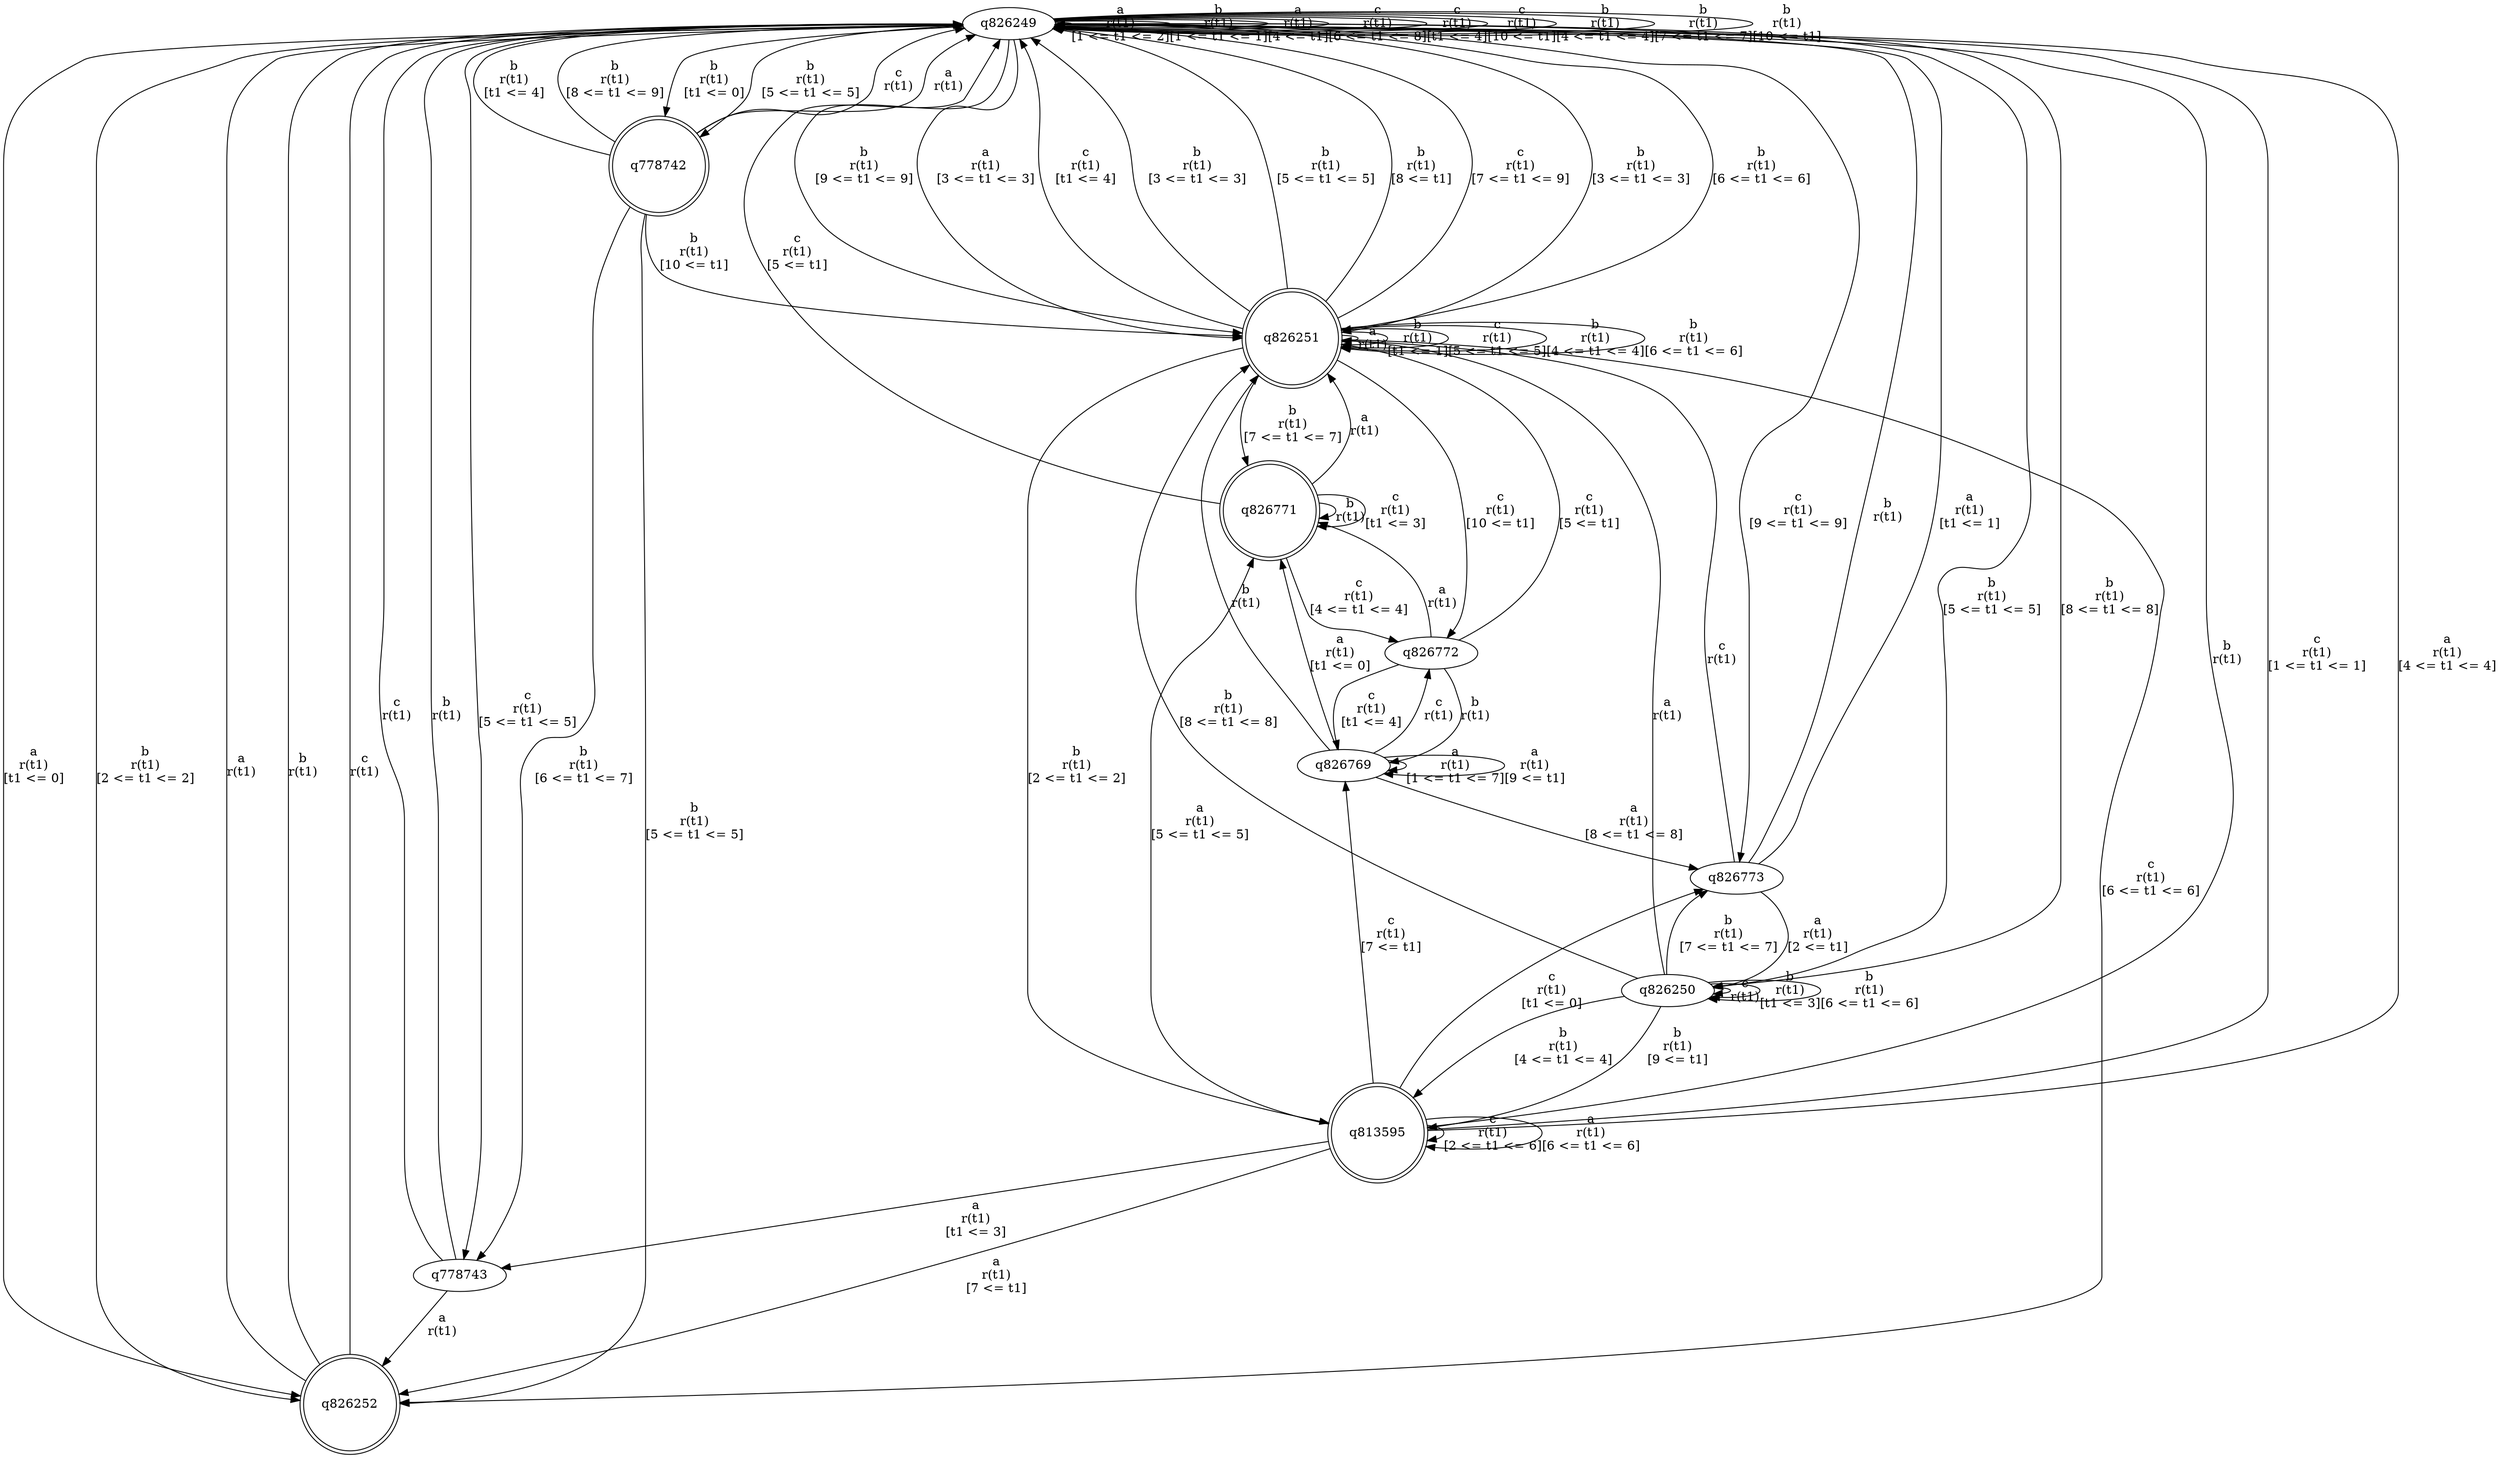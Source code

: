 digraph "tests_1/test83/solution101/solution_verwer" {
	q826249[label=q826249]
	q826252[label=q826252 shape=doublecircle]
	q778742[label=q778742 shape=doublecircle]
	q778743[label=q778743]
	q826251[label=q826251 shape=doublecircle]
	q813595[label=q813595 shape=doublecircle]
	q826773[label=q826773]
	q826250[label=q826250]
	q826769[label=q826769]
	q826772[label=q826772]
	q826771[label=q826771 shape=doublecircle]
	q826249 -> q826252[label="a\nr(t1)\n[t1 <= 0]"]
	q826252 -> q826249[label="a\nr(t1)\n"]
	q826252 -> q826249[label="b\nr(t1)\n"]
	q826252 -> q826249[label="c\nr(t1)\n"]
	q826249 -> q778742[label="b\nr(t1)\n[t1 <= 0]"]
	q778742 -> q826249[label="c\nr(t1)\n"]
	q778742 -> q826249[label="a\nr(t1)\n"]
	q778742 -> q826249[label="b\nr(t1)\n[t1 <= 4]"]
	q778742 -> q826252[label="b\nr(t1)\n[5 <= t1 <= 5]"]
	q778742 -> q778743[label="b\nr(t1)\n[6 <= t1 <= 7]"]
	q778743 -> q826249[label="c\nr(t1)\n"]
	q778743 -> q826249[label="b\nr(t1)\n"]
	q778743 -> q826252[label="a\nr(t1)\n"]
	q778742 -> q826249[label="b\nr(t1)\n[8 <= t1 <= 9]"]
	q778742 -> q826251[label="b\nr(t1)\n[10 <= t1]"]
	q826251 -> q826251[label="a\nr(t1)\n"]
	q826251 -> q826251[label="b\nr(t1)\n[t1 <= 1]"]
	q826251 -> q813595[label="b\nr(t1)\n[2 <= t1 <= 2]"]
	q813595 -> q826249[label="b\nr(t1)\n"]
	q813595 -> q826773[label="c\nr(t1)\n[t1 <= 0]"]
	q826773 -> q826249[label="b\nr(t1)\n"]
	q826773 -> q826251[label="c\nr(t1)\n"]
	q826773 -> q826250[label="a\nr(t1)\n[2 <= t1]"]
	q826250 -> q826251[label="a\nr(t1)\n"]
	q826250 -> q826250[label="c\nr(t1)\n"]
	q826250 -> q826250[label="b\nr(t1)\n[t1 <= 3]"]
	q826250 -> q813595[label="b\nr(t1)\n[4 <= t1 <= 4]"]
	q826250 -> q826249[label="b\nr(t1)\n[5 <= t1 <= 5]"]
	q826250 -> q826250[label="b\nr(t1)\n[6 <= t1 <= 6]"]
	q826250 -> q826773[label="b\nr(t1)\n[7 <= t1 <= 7]"]
	q826250 -> q826251[label="b\nr(t1)\n[8 <= t1 <= 8]"]
	q826250 -> q813595[label="b\nr(t1)\n[9 <= t1]"]
	q826773 -> q826249[label="a\nr(t1)\n[t1 <= 1]"]
	q813595 -> q778743[label="a\nr(t1)\n[t1 <= 3]"]
	q813595 -> q826249[label="c\nr(t1)\n[1 <= t1 <= 1]"]
	q813595 -> q826249[label="a\nr(t1)\n[4 <= t1 <= 4]"]
	q813595 -> q813595[label="c\nr(t1)\n[2 <= t1 <= 6]"]
	q813595 -> q826769[label="c\nr(t1)\n[7 <= t1]"]
	q826769 -> q826772[label="c\nr(t1)\n"]
	q826772 -> q826771[label="a\nr(t1)\n"]
	q826771 -> q826251[label="a\nr(t1)\n"]
	q826771 -> q826771[label="b\nr(t1)\n"]
	q826771 -> q826771[label="c\nr(t1)\n[t1 <= 3]"]
	q826771 -> q826772[label="c\nr(t1)\n[4 <= t1 <= 4]"]
	q826771 -> q826249[label="c\nr(t1)\n[5 <= t1]"]
	q826772 -> q826769[label="c\nr(t1)\n[t1 <= 4]"]
	q826772 -> q826251[label="c\nr(t1)\n[5 <= t1]"]
	q826772 -> q826769[label="b\nr(t1)\n"]
	q826769 -> q826251[label="b\nr(t1)\n"]
	q826769 -> q826771[label="a\nr(t1)\n[t1 <= 0]"]
	q826769 -> q826769[label="a\nr(t1)\n[1 <= t1 <= 7]"]
	q826769 -> q826773[label="a\nr(t1)\n[8 <= t1 <= 8]"]
	q826769 -> q826769[label="a\nr(t1)\n[9 <= t1]"]
	q813595 -> q826771[label="a\nr(t1)\n[5 <= t1 <= 5]"]
	q813595 -> q813595[label="a\nr(t1)\n[6 <= t1 <= 6]"]
	q813595 -> q826252[label="a\nr(t1)\n[7 <= t1]"]
	q826251 -> q826249[label="c\nr(t1)\n[t1 <= 4]"]
	q826251 -> q826249[label="b\nr(t1)\n[3 <= t1 <= 3]"]
	q826251 -> q826251[label="c\nr(t1)\n[5 <= t1 <= 5]"]
	q826251 -> q826251[label="b\nr(t1)\n[4 <= t1 <= 4]"]
	q826251 -> q826252[label="c\nr(t1)\n[6 <= t1 <= 6]"]
	q826251 -> q826249[label="b\nr(t1)\n[5 <= t1 <= 5]"]
	q826251 -> q826251[label="b\nr(t1)\n[6 <= t1 <= 6]"]
	q826251 -> q826771[label="b\nr(t1)\n[7 <= t1 <= 7]"]
	q826251 -> q826249[label="b\nr(t1)\n[8 <= t1]"]
	q826251 -> q826772[label="c\nr(t1)\n[10 <= t1]"]
	q826251 -> q826249[label="c\nr(t1)\n[7 <= t1 <= 9]"]
	q826249 -> q826249[label="a\nr(t1)\n[1 <= t1 <= 2]"]
	q826249 -> q778743[label="c\nr(t1)\n[5 <= t1 <= 5]"]
	q826249 -> q826249[label="b\nr(t1)\n[1 <= t1 <= 1]"]
	q826249 -> q826251[label="a\nr(t1)\n[3 <= t1 <= 3]"]
	q826249 -> q826249[label="a\nr(t1)\n[4 <= t1]"]
	q826249 -> q826252[label="b\nr(t1)\n[2 <= t1 <= 2]"]
	q826249 -> q826249[label="c\nr(t1)\n[6 <= t1 <= 8]"]
	q826249 -> q826251[label="b\nr(t1)\n[3 <= t1 <= 3]"]
	q826249 -> q826249[label="c\nr(t1)\n[t1 <= 4]"]
	q826249 -> q826773[label="c\nr(t1)\n[9 <= t1 <= 9]"]
	q826249 -> q826249[label="c\nr(t1)\n[10 <= t1]"]
	q826249 -> q826249[label="b\nr(t1)\n[4 <= t1 <= 4]"]
	q826249 -> q778742[label="b\nr(t1)\n[5 <= t1 <= 5]"]
	q826249 -> q826251[label="b\nr(t1)\n[6 <= t1 <= 6]"]
	q826249 -> q826249[label="b\nr(t1)\n[7 <= t1 <= 7]"]
	q826249 -> q826250[label="b\nr(t1)\n[8 <= t1 <= 8]"]
	q826249 -> q826251[label="b\nr(t1)\n[9 <= t1 <= 9]"]
	q826249 -> q826249[label="b\nr(t1)\n[10 <= t1]"]
}

